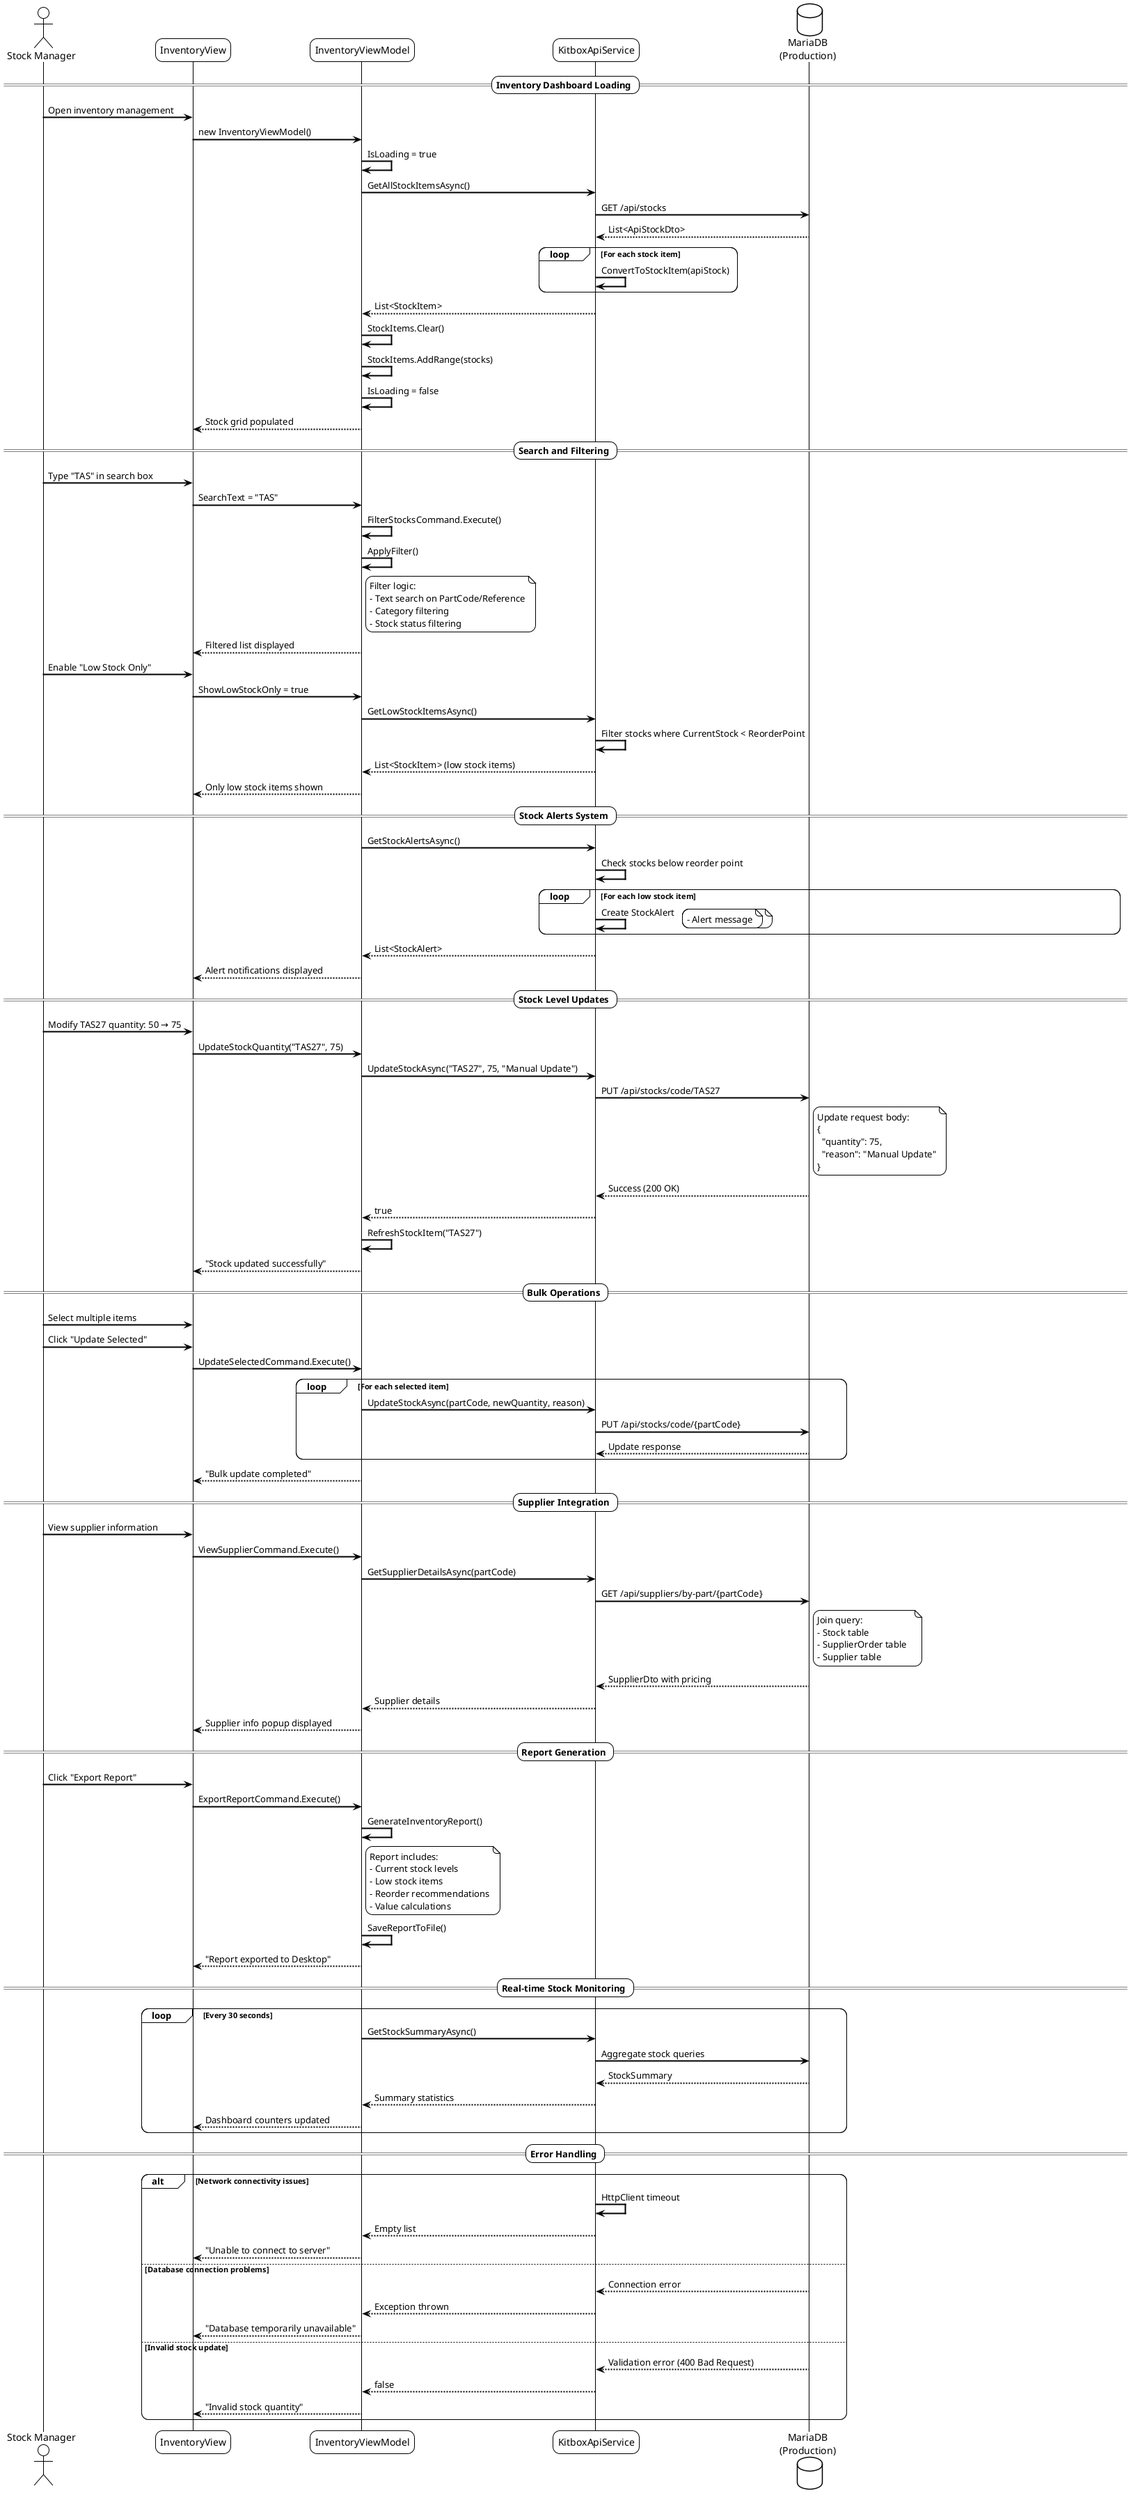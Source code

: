 @startuml Inventory_Management_Sequence_EN
!theme plain
skinparam sequenceArrowThickness 2
skinparam roundcorner 20

actor "Stock Manager" as Manager
participant "InventoryView" as IV
participant "InventoryViewModel" as IVM
participant "KitboxApiService" as API
database "MariaDB\n(Production)" as DB

== Inventory Dashboard Loading ==
Manager -> IV : Open inventory management
IV -> IVM : new InventoryViewModel()
IVM -> IVM : IsLoading = true
IVM -> API : GetAllStockItemsAsync()
API -> DB : GET /api/stocks
DB --> API : List<ApiStockDto>

loop For each stock item
    API -> API : ConvertToStockItem(apiStock)
end

API --> IVM : List<StockItem>
IVM -> IVM : StockItems.Clear()
IVM -> IVM : StockItems.AddRange(stocks)
IVM -> IVM : IsLoading = false
IVM --> IV : Stock grid populated

== Search and Filtering ==
Manager -> IV : Type "TAS" in search box
IV -> IVM : SearchText = "TAS"
IVM -> IVM : FilterStocksCommand.Execute()
IVM -> IVM : ApplyFilter()

note right of IVM
  Filter logic:
  - Text search on PartCode/Reference
  - Category filtering
  - Stock status filtering
end note

IVM --> IV : Filtered list displayed

Manager -> IV : Enable "Low Stock Only"
IV -> IVM : ShowLowStockOnly = true
IVM -> API : GetLowStockItemsAsync()
API -> API : Filter stocks where CurrentStock < ReorderPoint
API --> IVM : List<StockItem> (low stock items)
IVM --> IV : Only low stock items shown

== Stock Alerts System ==
IVM -> API : GetStockAlertsAsync()
API -> API : Check stocks below reorder point

loop For each low stock item
    API -> API : Create StockAlert
    note right : Alert contains:
    note right : - Part code
    note right : - Current quantity
    note right : - Reorder point
    note right : - Alert message
end

API --> IVM : List<StockAlert>
IVM --> IV : Alert notifications displayed

== Stock Level Updates ==
Manager -> IV : Modify TAS27 quantity: 50 → 75
IV -> IVM : UpdateStockQuantity("TAS27", 75)
IVM -> API : UpdateStockAsync("TAS27", 75, "Manual Update")
API -> DB : PUT /api/stocks/code/TAS27

note right of DB
  Update request body:
  {
    "quantity": 75,
    "reason": "Manual Update"
  }
end note

DB --> API : Success (200 OK)
API --> IVM : true
IVM -> IVM : RefreshStockItem("TAS27")
IVM --> IV : "Stock updated successfully"

== Bulk Operations ==
Manager -> IV : Select multiple items
Manager -> IV : Click "Update Selected"
IV -> IVM : UpdateSelectedCommand.Execute()

loop For each selected item
    IVM -> API : UpdateStockAsync(partCode, newQuantity, reason)
    API -> DB : PUT /api/stocks/code/{partCode}
    DB --> API : Update response
end

IVM --> IV : "Bulk update completed"

== Supplier Integration ==
Manager -> IV : View supplier information
IV -> IVM : ViewSupplierCommand.Execute()
IVM -> API : GetSupplierDetailsAsync(partCode)
API -> DB : GET /api/suppliers/by-part/{partCode}

note right of DB
  Join query:
  - Stock table
  - SupplierOrder table  
  - Supplier table
end note

DB --> API : SupplierDto with pricing
API --> IVM : Supplier details
IVM --> IV : Supplier info popup displayed

== Report Generation ==
Manager -> IV : Click "Export Report"
IV -> IVM : ExportReportCommand.Execute()
IVM -> IVM : GenerateInventoryReport()

note right of IVM
  Report includes:
  - Current stock levels
  - Low stock items
  - Reorder recommendations
  - Value calculations
end note

IVM -> IVM : SaveReportToFile()
IVM --> IV : "Report exported to Desktop"

== Real-time Stock Monitoring ==
loop Every 30 seconds
    IVM -> API : GetStockSummaryAsync()
    API -> DB : Aggregate stock queries
    DB --> API : StockSummary
    API --> IVM : Summary statistics
    IVM --> IV : Dashboard counters updated
end

== Error Handling ==
alt Network connectivity issues
    API -> API : HttpClient timeout
    API --> IVM : Empty list
    IVM --> IV : "Unable to connect to server"
    
else Database connection problems
    DB --> API : Connection error
    API --> IVM : Exception thrown
    IVM --> IV : "Database temporarily unavailable"
    
else Invalid stock update
    DB --> API : Validation error (400 Bad Request)
    API --> IVM : false
    IVM --> IV : "Invalid stock quantity"
end

@enduml